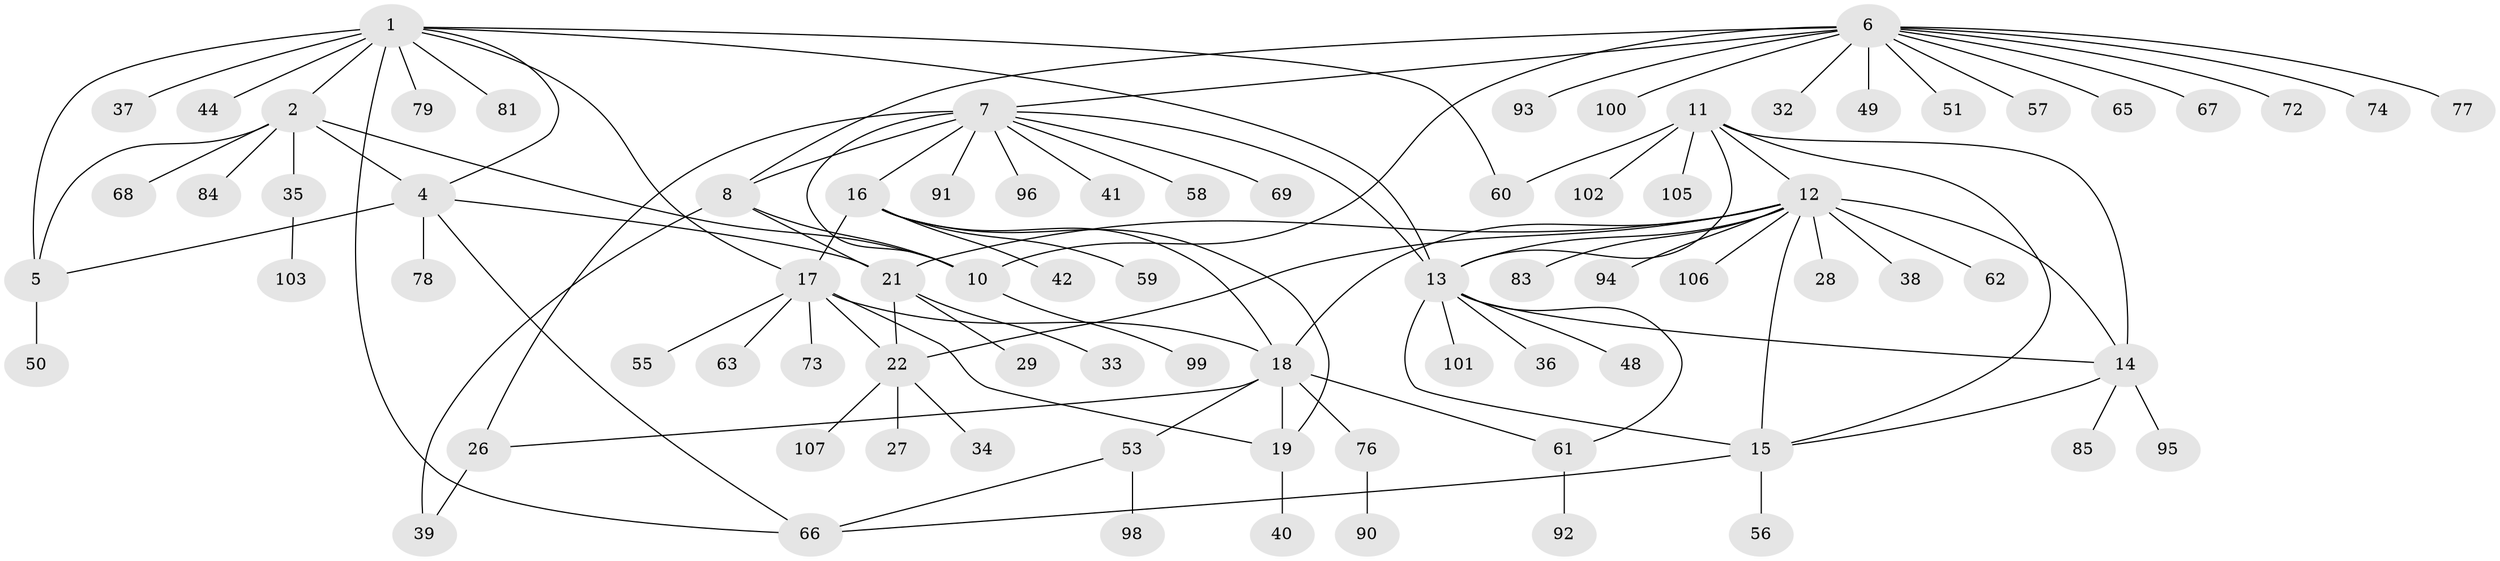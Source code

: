 // Generated by graph-tools (version 1.1) at 2025/52/02/27/25 19:52:16]
// undirected, 81 vertices, 109 edges
graph export_dot {
graph [start="1"]
  node [color=gray90,style=filled];
  1 [super="+3"];
  2 [super="+43"];
  4 [super="+97"];
  5 [super="+54"];
  6 [super="+30"];
  7 [super="+47"];
  8 [super="+9"];
  10 [super="+45"];
  11 [super="+82"];
  12 [super="+25"];
  13 [super="+46"];
  14 [super="+70"];
  15 [super="+31"];
  16 [super="+20"];
  17 [super="+64"];
  18 [super="+52"];
  19 [super="+104"];
  21 [super="+23"];
  22 [super="+24"];
  26;
  27;
  28;
  29;
  32 [super="+89"];
  33;
  34 [super="+88"];
  35;
  36;
  37;
  38;
  39;
  40;
  41;
  42;
  44;
  48;
  49;
  50;
  51;
  53 [super="+87"];
  55;
  56;
  57 [super="+75"];
  58;
  59;
  60;
  61;
  62;
  63;
  65;
  66 [super="+71"];
  67;
  68;
  69;
  72 [super="+80"];
  73;
  74;
  76;
  77;
  78 [super="+86"];
  79;
  81;
  83;
  84;
  85;
  90;
  91;
  92;
  93;
  94;
  95;
  96;
  98;
  99;
  100;
  101;
  102;
  103;
  105;
  106;
  107;
  1 -- 2 [weight=2];
  1 -- 4 [weight=2];
  1 -- 5 [weight=2];
  1 -- 13;
  1 -- 17;
  1 -- 37;
  1 -- 60;
  1 -- 79;
  1 -- 81;
  1 -- 44;
  1 -- 66;
  2 -- 4;
  2 -- 5;
  2 -- 10;
  2 -- 35;
  2 -- 68;
  2 -- 84;
  4 -- 5;
  4 -- 66;
  4 -- 78;
  4 -- 21;
  5 -- 50;
  6 -- 7;
  6 -- 8 [weight=2];
  6 -- 10;
  6 -- 32;
  6 -- 49;
  6 -- 51;
  6 -- 57;
  6 -- 65;
  6 -- 67;
  6 -- 72;
  6 -- 74;
  6 -- 77;
  6 -- 93;
  6 -- 100;
  7 -- 8 [weight=2];
  7 -- 10;
  7 -- 13;
  7 -- 16;
  7 -- 26;
  7 -- 41;
  7 -- 91;
  7 -- 96;
  7 -- 58;
  7 -- 69;
  8 -- 10 [weight=2];
  8 -- 39;
  8 -- 21;
  10 -- 99;
  11 -- 12;
  11 -- 13;
  11 -- 14;
  11 -- 15;
  11 -- 60;
  11 -- 102;
  11 -- 105;
  12 -- 13;
  12 -- 14;
  12 -- 15;
  12 -- 18;
  12 -- 83;
  12 -- 38;
  12 -- 106;
  12 -- 21 [weight=2];
  12 -- 22 [weight=2];
  12 -- 62;
  12 -- 28;
  12 -- 94;
  13 -- 14;
  13 -- 15;
  13 -- 36;
  13 -- 48;
  13 -- 61;
  13 -- 101;
  14 -- 15;
  14 -- 85;
  14 -- 95;
  15 -- 56;
  15 -- 66;
  16 -- 17 [weight=2];
  16 -- 18 [weight=2];
  16 -- 19 [weight=2];
  16 -- 59;
  16 -- 42;
  17 -- 18;
  17 -- 19;
  17 -- 22;
  17 -- 55;
  17 -- 63;
  17 -- 73;
  18 -- 19;
  18 -- 26;
  18 -- 53;
  18 -- 61;
  18 -- 76;
  19 -- 40;
  21 -- 22 [weight=4];
  21 -- 29;
  21 -- 33;
  22 -- 34;
  22 -- 27;
  22 -- 107;
  26 -- 39;
  35 -- 103;
  53 -- 98;
  53 -- 66;
  61 -- 92;
  76 -- 90;
}
